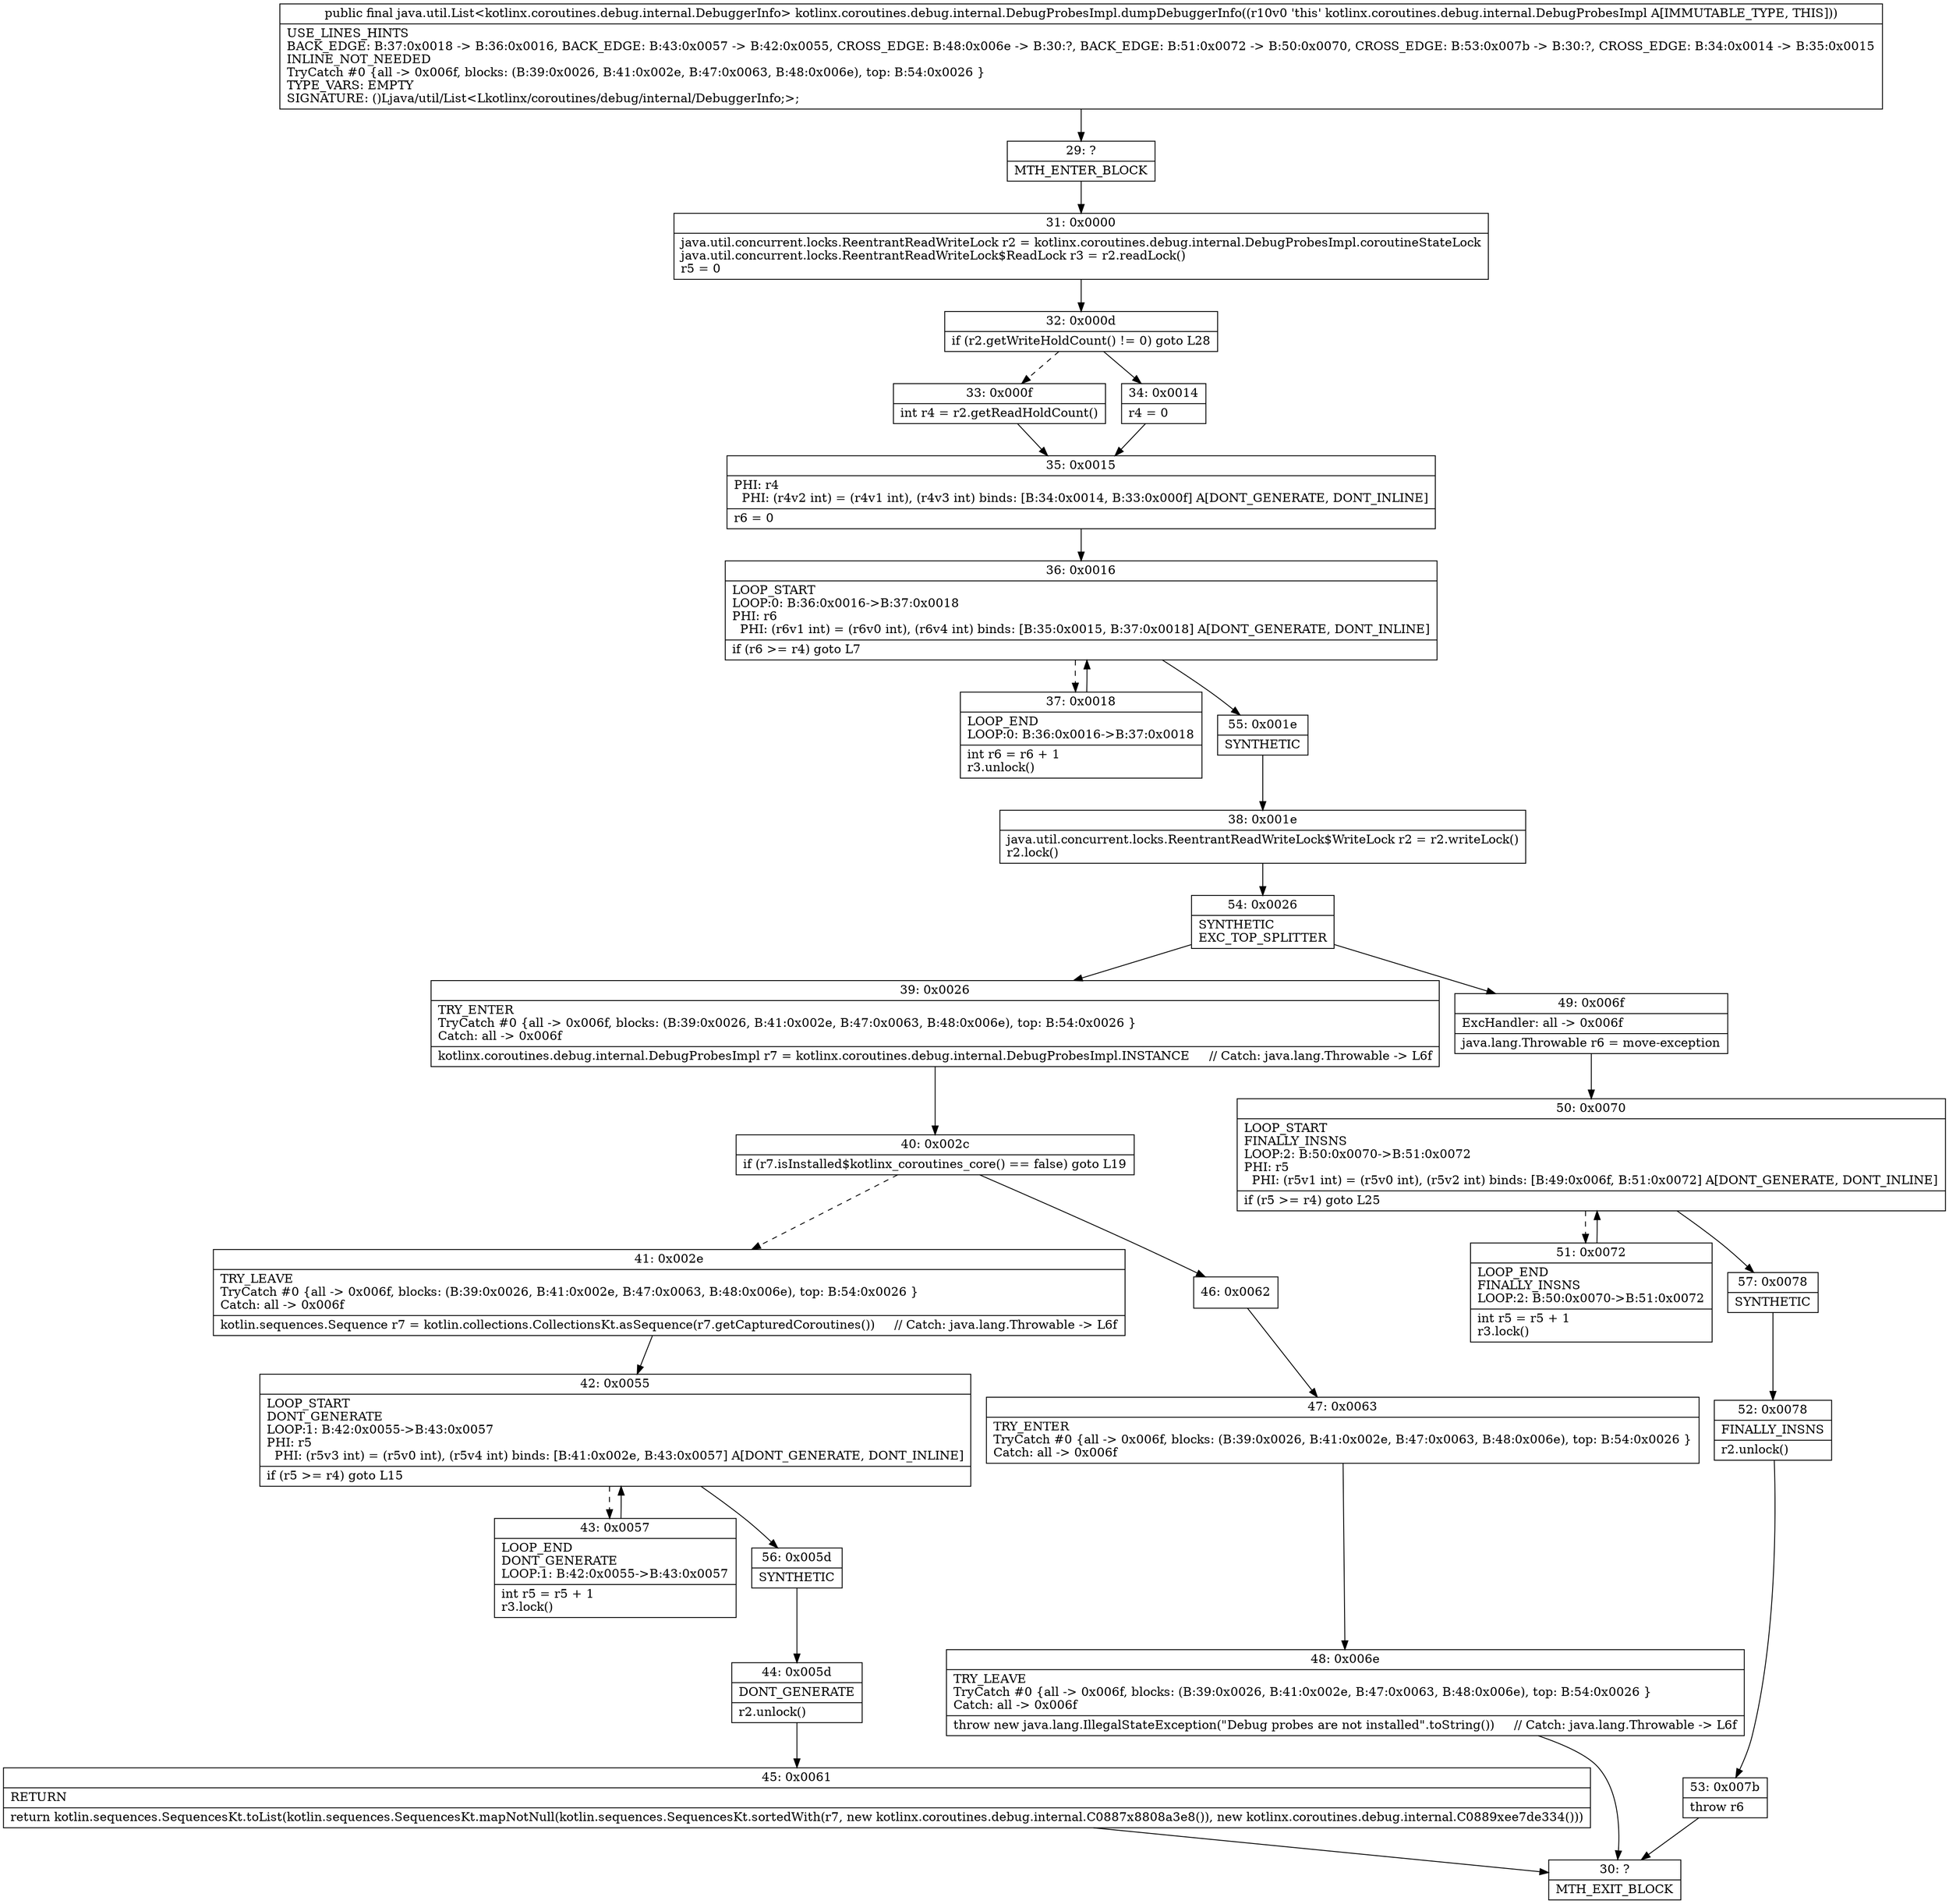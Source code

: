 digraph "CFG forkotlinx.coroutines.debug.internal.DebugProbesImpl.dumpDebuggerInfo()Ljava\/util\/List;" {
Node_29 [shape=record,label="{29\:\ ?|MTH_ENTER_BLOCK\l}"];
Node_31 [shape=record,label="{31\:\ 0x0000|java.util.concurrent.locks.ReentrantReadWriteLock r2 = kotlinx.coroutines.debug.internal.DebugProbesImpl.coroutineStateLock\ljava.util.concurrent.locks.ReentrantReadWriteLock$ReadLock r3 = r2.readLock()\lr5 = 0\l}"];
Node_32 [shape=record,label="{32\:\ 0x000d|if (r2.getWriteHoldCount() != 0) goto L28\l}"];
Node_33 [shape=record,label="{33\:\ 0x000f|int r4 = r2.getReadHoldCount()\l}"];
Node_35 [shape=record,label="{35\:\ 0x0015|PHI: r4 \l  PHI: (r4v2 int) = (r4v1 int), (r4v3 int) binds: [B:34:0x0014, B:33:0x000f] A[DONT_GENERATE, DONT_INLINE]\l|r6 = 0\l}"];
Node_36 [shape=record,label="{36\:\ 0x0016|LOOP_START\lLOOP:0: B:36:0x0016\-\>B:37:0x0018\lPHI: r6 \l  PHI: (r6v1 int) = (r6v0 int), (r6v4 int) binds: [B:35:0x0015, B:37:0x0018] A[DONT_GENERATE, DONT_INLINE]\l|if (r6 \>= r4) goto L7\l}"];
Node_37 [shape=record,label="{37\:\ 0x0018|LOOP_END\lLOOP:0: B:36:0x0016\-\>B:37:0x0018\l|int r6 = r6 + 1\lr3.unlock()\l}"];
Node_55 [shape=record,label="{55\:\ 0x001e|SYNTHETIC\l}"];
Node_38 [shape=record,label="{38\:\ 0x001e|java.util.concurrent.locks.ReentrantReadWriteLock$WriteLock r2 = r2.writeLock()\lr2.lock()\l}"];
Node_54 [shape=record,label="{54\:\ 0x0026|SYNTHETIC\lEXC_TOP_SPLITTER\l}"];
Node_39 [shape=record,label="{39\:\ 0x0026|TRY_ENTER\lTryCatch #0 \{all \-\> 0x006f, blocks: (B:39:0x0026, B:41:0x002e, B:47:0x0063, B:48:0x006e), top: B:54:0x0026 \}\lCatch: all \-\> 0x006f\l|kotlinx.coroutines.debug.internal.DebugProbesImpl r7 = kotlinx.coroutines.debug.internal.DebugProbesImpl.INSTANCE     \/\/ Catch: java.lang.Throwable \-\> L6f\l}"];
Node_40 [shape=record,label="{40\:\ 0x002c|if (r7.isInstalled$kotlinx_coroutines_core() == false) goto L19\l}"];
Node_41 [shape=record,label="{41\:\ 0x002e|TRY_LEAVE\lTryCatch #0 \{all \-\> 0x006f, blocks: (B:39:0x0026, B:41:0x002e, B:47:0x0063, B:48:0x006e), top: B:54:0x0026 \}\lCatch: all \-\> 0x006f\l|kotlin.sequences.Sequence r7 = kotlin.collections.CollectionsKt.asSequence(r7.getCapturedCoroutines())     \/\/ Catch: java.lang.Throwable \-\> L6f\l}"];
Node_42 [shape=record,label="{42\:\ 0x0055|LOOP_START\lDONT_GENERATE\lLOOP:1: B:42:0x0055\-\>B:43:0x0057\lPHI: r5 \l  PHI: (r5v3 int) = (r5v0 int), (r5v4 int) binds: [B:41:0x002e, B:43:0x0057] A[DONT_GENERATE, DONT_INLINE]\l|if (r5 \>= r4) goto L15\l}"];
Node_43 [shape=record,label="{43\:\ 0x0057|LOOP_END\lDONT_GENERATE\lLOOP:1: B:42:0x0055\-\>B:43:0x0057\l|int r5 = r5 + 1\lr3.lock()\l}"];
Node_56 [shape=record,label="{56\:\ 0x005d|SYNTHETIC\l}"];
Node_44 [shape=record,label="{44\:\ 0x005d|DONT_GENERATE\l|r2.unlock()\l}"];
Node_45 [shape=record,label="{45\:\ 0x0061|RETURN\l|return kotlin.sequences.SequencesKt.toList(kotlin.sequences.SequencesKt.mapNotNull(kotlin.sequences.SequencesKt.sortedWith(r7, new kotlinx.coroutines.debug.internal.C0887x8808a3e8()), new kotlinx.coroutines.debug.internal.C0889xee7de334()))\l}"];
Node_30 [shape=record,label="{30\:\ ?|MTH_EXIT_BLOCK\l}"];
Node_46 [shape=record,label="{46\:\ 0x0062}"];
Node_47 [shape=record,label="{47\:\ 0x0063|TRY_ENTER\lTryCatch #0 \{all \-\> 0x006f, blocks: (B:39:0x0026, B:41:0x002e, B:47:0x0063, B:48:0x006e), top: B:54:0x0026 \}\lCatch: all \-\> 0x006f\l}"];
Node_48 [shape=record,label="{48\:\ 0x006e|TRY_LEAVE\lTryCatch #0 \{all \-\> 0x006f, blocks: (B:39:0x0026, B:41:0x002e, B:47:0x0063, B:48:0x006e), top: B:54:0x0026 \}\lCatch: all \-\> 0x006f\l|throw new java.lang.IllegalStateException(\"Debug probes are not installed\".toString())     \/\/ Catch: java.lang.Throwable \-\> L6f\l}"];
Node_49 [shape=record,label="{49\:\ 0x006f|ExcHandler: all \-\> 0x006f\l|java.lang.Throwable r6 = move\-exception\l}"];
Node_50 [shape=record,label="{50\:\ 0x0070|LOOP_START\lFINALLY_INSNS\lLOOP:2: B:50:0x0070\-\>B:51:0x0072\lPHI: r5 \l  PHI: (r5v1 int) = (r5v0 int), (r5v2 int) binds: [B:49:0x006f, B:51:0x0072] A[DONT_GENERATE, DONT_INLINE]\l|if (r5 \>= r4) goto L25\l}"];
Node_51 [shape=record,label="{51\:\ 0x0072|LOOP_END\lFINALLY_INSNS\lLOOP:2: B:50:0x0070\-\>B:51:0x0072\l|int r5 = r5 + 1\lr3.lock()\l}"];
Node_57 [shape=record,label="{57\:\ 0x0078|SYNTHETIC\l}"];
Node_52 [shape=record,label="{52\:\ 0x0078|FINALLY_INSNS\l|r2.unlock()\l}"];
Node_53 [shape=record,label="{53\:\ 0x007b|throw r6\l}"];
Node_34 [shape=record,label="{34\:\ 0x0014|r4 = 0\l}"];
MethodNode[shape=record,label="{public final java.util.List\<kotlinx.coroutines.debug.internal.DebuggerInfo\> kotlinx.coroutines.debug.internal.DebugProbesImpl.dumpDebuggerInfo((r10v0 'this' kotlinx.coroutines.debug.internal.DebugProbesImpl A[IMMUTABLE_TYPE, THIS]))  | USE_LINES_HINTS\lBACK_EDGE: B:37:0x0018 \-\> B:36:0x0016, BACK_EDGE: B:43:0x0057 \-\> B:42:0x0055, CROSS_EDGE: B:48:0x006e \-\> B:30:?, BACK_EDGE: B:51:0x0072 \-\> B:50:0x0070, CROSS_EDGE: B:53:0x007b \-\> B:30:?, CROSS_EDGE: B:34:0x0014 \-\> B:35:0x0015\lINLINE_NOT_NEEDED\lTryCatch #0 \{all \-\> 0x006f, blocks: (B:39:0x0026, B:41:0x002e, B:47:0x0063, B:48:0x006e), top: B:54:0x0026 \}\lTYPE_VARS: EMPTY\lSIGNATURE: ()Ljava\/util\/List\<Lkotlinx\/coroutines\/debug\/internal\/DebuggerInfo;\>;\l}"];
MethodNode -> Node_29;Node_29 -> Node_31;
Node_31 -> Node_32;
Node_32 -> Node_33[style=dashed];
Node_32 -> Node_34;
Node_33 -> Node_35;
Node_35 -> Node_36;
Node_36 -> Node_37[style=dashed];
Node_36 -> Node_55;
Node_37 -> Node_36;
Node_55 -> Node_38;
Node_38 -> Node_54;
Node_54 -> Node_39;
Node_54 -> Node_49;
Node_39 -> Node_40;
Node_40 -> Node_41[style=dashed];
Node_40 -> Node_46;
Node_41 -> Node_42;
Node_42 -> Node_43[style=dashed];
Node_42 -> Node_56;
Node_43 -> Node_42;
Node_56 -> Node_44;
Node_44 -> Node_45;
Node_45 -> Node_30;
Node_46 -> Node_47;
Node_47 -> Node_48;
Node_48 -> Node_30;
Node_49 -> Node_50;
Node_50 -> Node_51[style=dashed];
Node_50 -> Node_57;
Node_51 -> Node_50;
Node_57 -> Node_52;
Node_52 -> Node_53;
Node_53 -> Node_30;
Node_34 -> Node_35;
}

